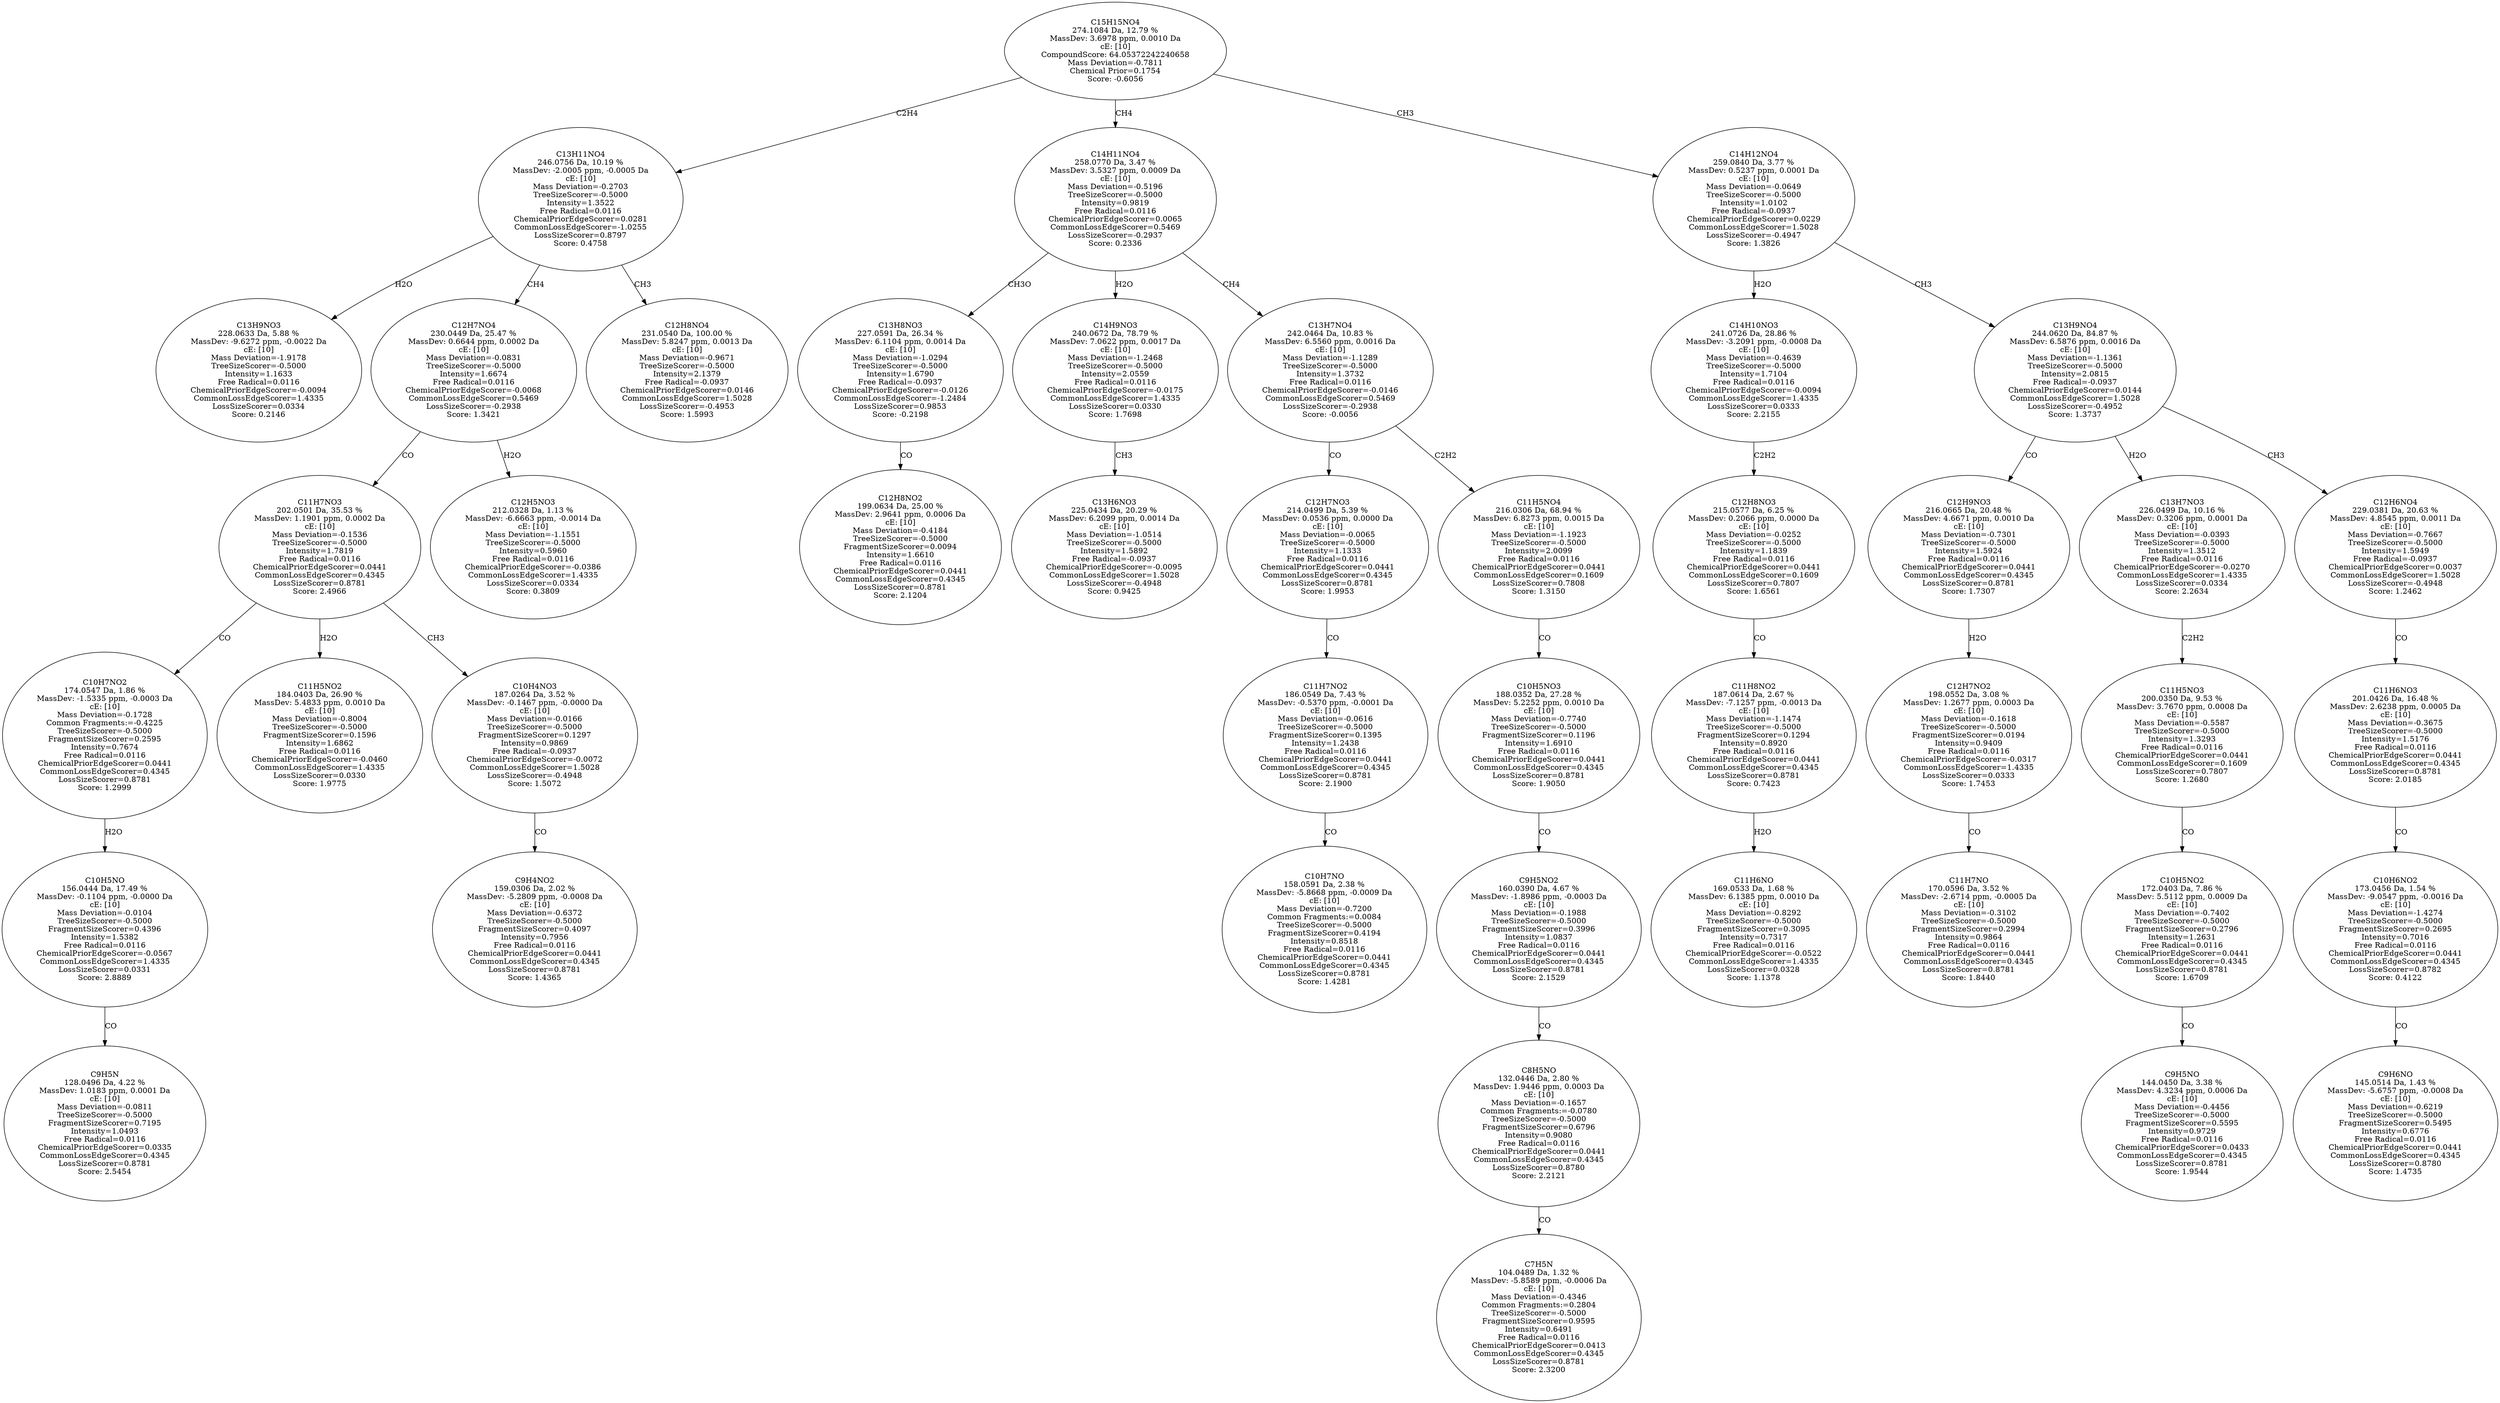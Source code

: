 strict digraph {
v1 [label="C13H9NO3\n228.0633 Da, 5.88 %\nMassDev: -9.6272 ppm, -0.0022 Da\ncE: [10]\nMass Deviation=-1.9178\nTreeSizeScorer=-0.5000\nIntensity=1.1633\nFree Radical=0.0116\nChemicalPriorEdgeScorer=-0.0094\nCommonLossEdgeScorer=1.4335\nLossSizeScorer=0.0334\nScore: 0.2146"];
v2 [label="C9H5N\n128.0496 Da, 4.22 %\nMassDev: 1.0183 ppm, 0.0001 Da\ncE: [10]\nMass Deviation=-0.0811\nTreeSizeScorer=-0.5000\nFragmentSizeScorer=0.7195\nIntensity=1.0493\nFree Radical=0.0116\nChemicalPriorEdgeScorer=0.0335\nCommonLossEdgeScorer=0.4345\nLossSizeScorer=0.8781\nScore: 2.5454"];
v3 [label="C10H5NO\n156.0444 Da, 17.49 %\nMassDev: -0.1104 ppm, -0.0000 Da\ncE: [10]\nMass Deviation=-0.0104\nTreeSizeScorer=-0.5000\nFragmentSizeScorer=0.4396\nIntensity=1.5382\nFree Radical=0.0116\nChemicalPriorEdgeScorer=-0.0567\nCommonLossEdgeScorer=1.4335\nLossSizeScorer=0.0331\nScore: 2.8889"];
v4 [label="C10H7NO2\n174.0547 Da, 1.86 %\nMassDev: -1.5335 ppm, -0.0003 Da\ncE: [10]\nMass Deviation=-0.1728\nCommon Fragments:=-0.4225\nTreeSizeScorer=-0.5000\nFragmentSizeScorer=0.2595\nIntensity=0.7674\nFree Radical=0.0116\nChemicalPriorEdgeScorer=0.0441\nCommonLossEdgeScorer=0.4345\nLossSizeScorer=0.8781\nScore: 1.2999"];
v5 [label="C11H5NO2\n184.0403 Da, 26.90 %\nMassDev: 5.4833 ppm, 0.0010 Da\ncE: [10]\nMass Deviation=-0.8004\nTreeSizeScorer=-0.5000\nFragmentSizeScorer=0.1596\nIntensity=1.6862\nFree Radical=0.0116\nChemicalPriorEdgeScorer=-0.0460\nCommonLossEdgeScorer=1.4335\nLossSizeScorer=0.0330\nScore: 1.9775"];
v6 [label="C9H4NO2\n159.0306 Da, 2.02 %\nMassDev: -5.2809 ppm, -0.0008 Da\ncE: [10]\nMass Deviation=-0.6372\nTreeSizeScorer=-0.5000\nFragmentSizeScorer=0.4097\nIntensity=0.7956\nFree Radical=0.0116\nChemicalPriorEdgeScorer=0.0441\nCommonLossEdgeScorer=0.4345\nLossSizeScorer=0.8781\nScore: 1.4365"];
v7 [label="C10H4NO3\n187.0264 Da, 3.52 %\nMassDev: -0.1467 ppm, -0.0000 Da\ncE: [10]\nMass Deviation=-0.0166\nTreeSizeScorer=-0.5000\nFragmentSizeScorer=0.1297\nIntensity=0.9869\nFree Radical=-0.0937\nChemicalPriorEdgeScorer=-0.0072\nCommonLossEdgeScorer=1.5028\nLossSizeScorer=-0.4948\nScore: 1.5072"];
v8 [label="C11H7NO3\n202.0501 Da, 35.53 %\nMassDev: 1.1901 ppm, 0.0002 Da\ncE: [10]\nMass Deviation=-0.1536\nTreeSizeScorer=-0.5000\nIntensity=1.7819\nFree Radical=0.0116\nChemicalPriorEdgeScorer=0.0441\nCommonLossEdgeScorer=0.4345\nLossSizeScorer=0.8781\nScore: 2.4966"];
v9 [label="C12H5NO3\n212.0328 Da, 1.13 %\nMassDev: -6.6663 ppm, -0.0014 Da\ncE: [10]\nMass Deviation=-1.1551\nTreeSizeScorer=-0.5000\nIntensity=0.5960\nFree Radical=0.0116\nChemicalPriorEdgeScorer=-0.0386\nCommonLossEdgeScorer=1.4335\nLossSizeScorer=0.0334\nScore: 0.3809"];
v10 [label="C12H7NO4\n230.0449 Da, 25.47 %\nMassDev: 0.6644 ppm, 0.0002 Da\ncE: [10]\nMass Deviation=-0.0831\nTreeSizeScorer=-0.5000\nIntensity=1.6674\nFree Radical=0.0116\nChemicalPriorEdgeScorer=-0.0068\nCommonLossEdgeScorer=0.5469\nLossSizeScorer=-0.2938\nScore: 1.3421"];
v11 [label="C12H8NO4\n231.0540 Da, 100.00 %\nMassDev: 5.8247 ppm, 0.0013 Da\ncE: [10]\nMass Deviation=-0.9671\nTreeSizeScorer=-0.5000\nIntensity=2.1379\nFree Radical=-0.0937\nChemicalPriorEdgeScorer=0.0146\nCommonLossEdgeScorer=1.5028\nLossSizeScorer=-0.4953\nScore: 1.5993"];
v12 [label="C13H11NO4\n246.0756 Da, 10.19 %\nMassDev: -2.0005 ppm, -0.0005 Da\ncE: [10]\nMass Deviation=-0.2703\nTreeSizeScorer=-0.5000\nIntensity=1.3522\nFree Radical=0.0116\nChemicalPriorEdgeScorer=0.0281\nCommonLossEdgeScorer=-1.0255\nLossSizeScorer=0.8797\nScore: 0.4758"];
v13 [label="C12H8NO2\n199.0634 Da, 25.00 %\nMassDev: 2.9641 ppm, 0.0006 Da\ncE: [10]\nMass Deviation=-0.4184\nTreeSizeScorer=-0.5000\nFragmentSizeScorer=0.0094\nIntensity=1.6610\nFree Radical=0.0116\nChemicalPriorEdgeScorer=0.0441\nCommonLossEdgeScorer=0.4345\nLossSizeScorer=0.8781\nScore: 2.1204"];
v14 [label="C13H8NO3\n227.0591 Da, 26.34 %\nMassDev: 6.1104 ppm, 0.0014 Da\ncE: [10]\nMass Deviation=-1.0294\nTreeSizeScorer=-0.5000\nIntensity=1.6790\nFree Radical=-0.0937\nChemicalPriorEdgeScorer=-0.0126\nCommonLossEdgeScorer=-1.2484\nLossSizeScorer=0.9853\nScore: -0.2198"];
v15 [label="C13H6NO3\n225.0434 Da, 20.29 %\nMassDev: 6.2099 ppm, 0.0014 Da\ncE: [10]\nMass Deviation=-1.0514\nTreeSizeScorer=-0.5000\nIntensity=1.5892\nFree Radical=-0.0937\nChemicalPriorEdgeScorer=-0.0095\nCommonLossEdgeScorer=1.5028\nLossSizeScorer=-0.4948\nScore: 0.9425"];
v16 [label="C14H9NO3\n240.0672 Da, 78.79 %\nMassDev: 7.0622 ppm, 0.0017 Da\ncE: [10]\nMass Deviation=-1.2468\nTreeSizeScorer=-0.5000\nIntensity=2.0559\nFree Radical=0.0116\nChemicalPriorEdgeScorer=-0.0175\nCommonLossEdgeScorer=1.4335\nLossSizeScorer=0.0330\nScore: 1.7698"];
v17 [label="C10H7NO\n158.0591 Da, 2.38 %\nMassDev: -5.8668 ppm, -0.0009 Da\ncE: [10]\nMass Deviation=-0.7200\nCommon Fragments:=0.0084\nTreeSizeScorer=-0.5000\nFragmentSizeScorer=0.4194\nIntensity=0.8518\nFree Radical=0.0116\nChemicalPriorEdgeScorer=0.0441\nCommonLossEdgeScorer=0.4345\nLossSizeScorer=0.8781\nScore: 1.4281"];
v18 [label="C11H7NO2\n186.0549 Da, 7.43 %\nMassDev: -0.5370 ppm, -0.0001 Da\ncE: [10]\nMass Deviation=-0.0616\nTreeSizeScorer=-0.5000\nFragmentSizeScorer=0.1395\nIntensity=1.2438\nFree Radical=0.0116\nChemicalPriorEdgeScorer=0.0441\nCommonLossEdgeScorer=0.4345\nLossSizeScorer=0.8781\nScore: 2.1900"];
v19 [label="C12H7NO3\n214.0499 Da, 5.39 %\nMassDev: 0.0536 ppm, 0.0000 Da\ncE: [10]\nMass Deviation=-0.0065\nTreeSizeScorer=-0.5000\nIntensity=1.1333\nFree Radical=0.0116\nChemicalPriorEdgeScorer=0.0441\nCommonLossEdgeScorer=0.4345\nLossSizeScorer=0.8781\nScore: 1.9953"];
v20 [label="C7H5N\n104.0489 Da, 1.32 %\nMassDev: -5.8589 ppm, -0.0006 Da\ncE: [10]\nMass Deviation=-0.4346\nCommon Fragments:=0.2804\nTreeSizeScorer=-0.5000\nFragmentSizeScorer=0.9595\nIntensity=0.6491\nFree Radical=0.0116\nChemicalPriorEdgeScorer=0.0413\nCommonLossEdgeScorer=0.4345\nLossSizeScorer=0.8781\nScore: 2.3200"];
v21 [label="C8H5NO\n132.0446 Da, 2.80 %\nMassDev: 1.9446 ppm, 0.0003 Da\ncE: [10]\nMass Deviation=-0.1657\nCommon Fragments:=-0.0780\nTreeSizeScorer=-0.5000\nFragmentSizeScorer=0.6796\nIntensity=0.9080\nFree Radical=0.0116\nChemicalPriorEdgeScorer=0.0441\nCommonLossEdgeScorer=0.4345\nLossSizeScorer=0.8780\nScore: 2.2121"];
v22 [label="C9H5NO2\n160.0390 Da, 4.67 %\nMassDev: -1.8986 ppm, -0.0003 Da\ncE: [10]\nMass Deviation=-0.1988\nTreeSizeScorer=-0.5000\nFragmentSizeScorer=0.3996\nIntensity=1.0837\nFree Radical=0.0116\nChemicalPriorEdgeScorer=0.0441\nCommonLossEdgeScorer=0.4345\nLossSizeScorer=0.8781\nScore: 2.1529"];
v23 [label="C10H5NO3\n188.0352 Da, 27.28 %\nMassDev: 5.2252 ppm, 0.0010 Da\ncE: [10]\nMass Deviation=-0.7740\nTreeSizeScorer=-0.5000\nFragmentSizeScorer=0.1196\nIntensity=1.6910\nFree Radical=0.0116\nChemicalPriorEdgeScorer=0.0441\nCommonLossEdgeScorer=0.4345\nLossSizeScorer=0.8781\nScore: 1.9050"];
v24 [label="C11H5NO4\n216.0306 Da, 68.94 %\nMassDev: 6.8273 ppm, 0.0015 Da\ncE: [10]\nMass Deviation=-1.1923\nTreeSizeScorer=-0.5000\nIntensity=2.0099\nFree Radical=0.0116\nChemicalPriorEdgeScorer=0.0441\nCommonLossEdgeScorer=0.1609\nLossSizeScorer=0.7808\nScore: 1.3150"];
v25 [label="C13H7NO4\n242.0464 Da, 10.83 %\nMassDev: 6.5560 ppm, 0.0016 Da\ncE: [10]\nMass Deviation=-1.1289\nTreeSizeScorer=-0.5000\nIntensity=1.3732\nFree Radical=0.0116\nChemicalPriorEdgeScorer=-0.0146\nCommonLossEdgeScorer=0.5469\nLossSizeScorer=-0.2938\nScore: -0.0056"];
v26 [label="C14H11NO4\n258.0770 Da, 3.47 %\nMassDev: 3.5327 ppm, 0.0009 Da\ncE: [10]\nMass Deviation=-0.5196\nTreeSizeScorer=-0.5000\nIntensity=0.9819\nFree Radical=0.0116\nChemicalPriorEdgeScorer=0.0065\nCommonLossEdgeScorer=0.5469\nLossSizeScorer=-0.2937\nScore: 0.2336"];
v27 [label="C11H6NO\n169.0533 Da, 1.68 %\nMassDev: 6.1385 ppm, 0.0010 Da\ncE: [10]\nMass Deviation=-0.8292\nTreeSizeScorer=-0.5000\nFragmentSizeScorer=0.3095\nIntensity=0.7317\nFree Radical=0.0116\nChemicalPriorEdgeScorer=-0.0522\nCommonLossEdgeScorer=1.4335\nLossSizeScorer=0.0328\nScore: 1.1378"];
v28 [label="C11H8NO2\n187.0614 Da, 2.67 %\nMassDev: -7.1257 ppm, -0.0013 Da\ncE: [10]\nMass Deviation=-1.1474\nTreeSizeScorer=-0.5000\nFragmentSizeScorer=0.1294\nIntensity=0.8920\nFree Radical=0.0116\nChemicalPriorEdgeScorer=0.0441\nCommonLossEdgeScorer=0.4345\nLossSizeScorer=0.8781\nScore: 0.7423"];
v29 [label="C12H8NO3\n215.0577 Da, 6.25 %\nMassDev: 0.2066 ppm, 0.0000 Da\ncE: [10]\nMass Deviation=-0.0252\nTreeSizeScorer=-0.5000\nIntensity=1.1839\nFree Radical=0.0116\nChemicalPriorEdgeScorer=0.0441\nCommonLossEdgeScorer=0.1609\nLossSizeScorer=0.7807\nScore: 1.6561"];
v30 [label="C14H10NO3\n241.0726 Da, 28.86 %\nMassDev: -3.2091 ppm, -0.0008 Da\ncE: [10]\nMass Deviation=-0.4639\nTreeSizeScorer=-0.5000\nIntensity=1.7104\nFree Radical=0.0116\nChemicalPriorEdgeScorer=-0.0094\nCommonLossEdgeScorer=1.4335\nLossSizeScorer=0.0333\nScore: 2.2155"];
v31 [label="C11H7NO\n170.0596 Da, 3.52 %\nMassDev: -2.6714 ppm, -0.0005 Da\ncE: [10]\nMass Deviation=-0.3102\nTreeSizeScorer=-0.5000\nFragmentSizeScorer=0.2994\nIntensity=0.9864\nFree Radical=0.0116\nChemicalPriorEdgeScorer=0.0441\nCommonLossEdgeScorer=0.4345\nLossSizeScorer=0.8781\nScore: 1.8440"];
v32 [label="C12H7NO2\n198.0552 Da, 3.08 %\nMassDev: 1.2677 ppm, 0.0003 Da\ncE: [10]\nMass Deviation=-0.1618\nTreeSizeScorer=-0.5000\nFragmentSizeScorer=0.0194\nIntensity=0.9409\nFree Radical=0.0116\nChemicalPriorEdgeScorer=-0.0317\nCommonLossEdgeScorer=1.4335\nLossSizeScorer=0.0333\nScore: 1.7453"];
v33 [label="C12H9NO3\n216.0665 Da, 20.48 %\nMassDev: 4.6671 ppm, 0.0010 Da\ncE: [10]\nMass Deviation=-0.7301\nTreeSizeScorer=-0.5000\nIntensity=1.5924\nFree Radical=0.0116\nChemicalPriorEdgeScorer=0.0441\nCommonLossEdgeScorer=0.4345\nLossSizeScorer=0.8781\nScore: 1.7307"];
v34 [label="C9H5NO\n144.0450 Da, 3.38 %\nMassDev: 4.3234 ppm, 0.0006 Da\ncE: [10]\nMass Deviation=-0.4456\nTreeSizeScorer=-0.5000\nFragmentSizeScorer=0.5595\nIntensity=0.9729\nFree Radical=0.0116\nChemicalPriorEdgeScorer=0.0433\nCommonLossEdgeScorer=0.4345\nLossSizeScorer=0.8781\nScore: 1.9544"];
v35 [label="C10H5NO2\n172.0403 Da, 7.86 %\nMassDev: 5.5112 ppm, 0.0009 Da\ncE: [10]\nMass Deviation=-0.7402\nTreeSizeScorer=-0.5000\nFragmentSizeScorer=0.2796\nIntensity=1.2631\nFree Radical=0.0116\nChemicalPriorEdgeScorer=0.0441\nCommonLossEdgeScorer=0.4345\nLossSizeScorer=0.8781\nScore: 1.6709"];
v36 [label="C11H5NO3\n200.0350 Da, 9.53 %\nMassDev: 3.7670 ppm, 0.0008 Da\ncE: [10]\nMass Deviation=-0.5587\nTreeSizeScorer=-0.5000\nIntensity=1.3293\nFree Radical=0.0116\nChemicalPriorEdgeScorer=0.0441\nCommonLossEdgeScorer=0.1609\nLossSizeScorer=0.7807\nScore: 1.2680"];
v37 [label="C13H7NO3\n226.0499 Da, 10.16 %\nMassDev: 0.3206 ppm, 0.0001 Da\ncE: [10]\nMass Deviation=-0.0393\nTreeSizeScorer=-0.5000\nIntensity=1.3512\nFree Radical=0.0116\nChemicalPriorEdgeScorer=-0.0270\nCommonLossEdgeScorer=1.4335\nLossSizeScorer=0.0334\nScore: 2.2634"];
v38 [label="C9H6NO\n145.0514 Da, 1.43 %\nMassDev: -5.6757 ppm, -0.0008 Da\ncE: [10]\nMass Deviation=-0.6219\nTreeSizeScorer=-0.5000\nFragmentSizeScorer=0.5495\nIntensity=0.6776\nFree Radical=0.0116\nChemicalPriorEdgeScorer=0.0441\nCommonLossEdgeScorer=0.4345\nLossSizeScorer=0.8780\nScore: 1.4735"];
v39 [label="C10H6NO2\n173.0456 Da, 1.54 %\nMassDev: -9.0547 ppm, -0.0016 Da\ncE: [10]\nMass Deviation=-1.4274\nTreeSizeScorer=-0.5000\nFragmentSizeScorer=0.2695\nIntensity=0.7016\nFree Radical=0.0116\nChemicalPriorEdgeScorer=0.0441\nCommonLossEdgeScorer=0.4345\nLossSizeScorer=0.8782\nScore: 0.4122"];
v40 [label="C11H6NO3\n201.0426 Da, 16.48 %\nMassDev: 2.6238 ppm, 0.0005 Da\ncE: [10]\nMass Deviation=-0.3675\nTreeSizeScorer=-0.5000\nIntensity=1.5176\nFree Radical=0.0116\nChemicalPriorEdgeScorer=0.0441\nCommonLossEdgeScorer=0.4345\nLossSizeScorer=0.8781\nScore: 2.0185"];
v41 [label="C12H6NO4\n229.0381 Da, 20.63 %\nMassDev: 4.8545 ppm, 0.0011 Da\ncE: [10]\nMass Deviation=-0.7667\nTreeSizeScorer=-0.5000\nIntensity=1.5949\nFree Radical=-0.0937\nChemicalPriorEdgeScorer=0.0037\nCommonLossEdgeScorer=1.5028\nLossSizeScorer=-0.4948\nScore: 1.2462"];
v42 [label="C13H9NO4\n244.0620 Da, 84.87 %\nMassDev: 6.5876 ppm, 0.0016 Da\ncE: [10]\nMass Deviation=-1.1361\nTreeSizeScorer=-0.5000\nIntensity=2.0815\nFree Radical=-0.0937\nChemicalPriorEdgeScorer=0.0144\nCommonLossEdgeScorer=1.5028\nLossSizeScorer=-0.4952\nScore: 1.3737"];
v43 [label="C14H12NO4\n259.0840 Da, 3.77 %\nMassDev: 0.5237 ppm, 0.0001 Da\ncE: [10]\nMass Deviation=-0.0649\nTreeSizeScorer=-0.5000\nIntensity=1.0102\nFree Radical=-0.0937\nChemicalPriorEdgeScorer=0.0229\nCommonLossEdgeScorer=1.5028\nLossSizeScorer=-0.4947\nScore: 1.3826"];
v44 [label="C15H15NO4\n274.1084 Da, 12.79 %\nMassDev: 3.6978 ppm, 0.0010 Da\ncE: [10]\nCompoundScore: 64.05372242240658\nMass Deviation=-0.7811\nChemical Prior=0.1754\nScore: -0.6056"];
v12 -> v1 [label="H2O"];
v3 -> v2 [label="CO"];
v4 -> v3 [label="H2O"];
v8 -> v4 [label="CO"];
v8 -> v5 [label="H2O"];
v7 -> v6 [label="CO"];
v8 -> v7 [label="CH3"];
v10 -> v8 [label="CO"];
v10 -> v9 [label="H2O"];
v12 -> v10 [label="CH4"];
v12 -> v11 [label="CH3"];
v44 -> v12 [label="C2H4"];
v14 -> v13 [label="CO"];
v26 -> v14 [label="CH3O"];
v16 -> v15 [label="CH3"];
v26 -> v16 [label="H2O"];
v18 -> v17 [label="CO"];
v19 -> v18 [label="CO"];
v25 -> v19 [label="CO"];
v21 -> v20 [label="CO"];
v22 -> v21 [label="CO"];
v23 -> v22 [label="CO"];
v24 -> v23 [label="CO"];
v25 -> v24 [label="C2H2"];
v26 -> v25 [label="CH4"];
v44 -> v26 [label="CH4"];
v28 -> v27 [label="H2O"];
v29 -> v28 [label="CO"];
v30 -> v29 [label="C2H2"];
v43 -> v30 [label="H2O"];
v32 -> v31 [label="CO"];
v33 -> v32 [label="H2O"];
v42 -> v33 [label="CO"];
v35 -> v34 [label="CO"];
v36 -> v35 [label="CO"];
v37 -> v36 [label="C2H2"];
v42 -> v37 [label="H2O"];
v39 -> v38 [label="CO"];
v40 -> v39 [label="CO"];
v41 -> v40 [label="CO"];
v42 -> v41 [label="CH3"];
v43 -> v42 [label="CH3"];
v44 -> v43 [label="CH3"];
}